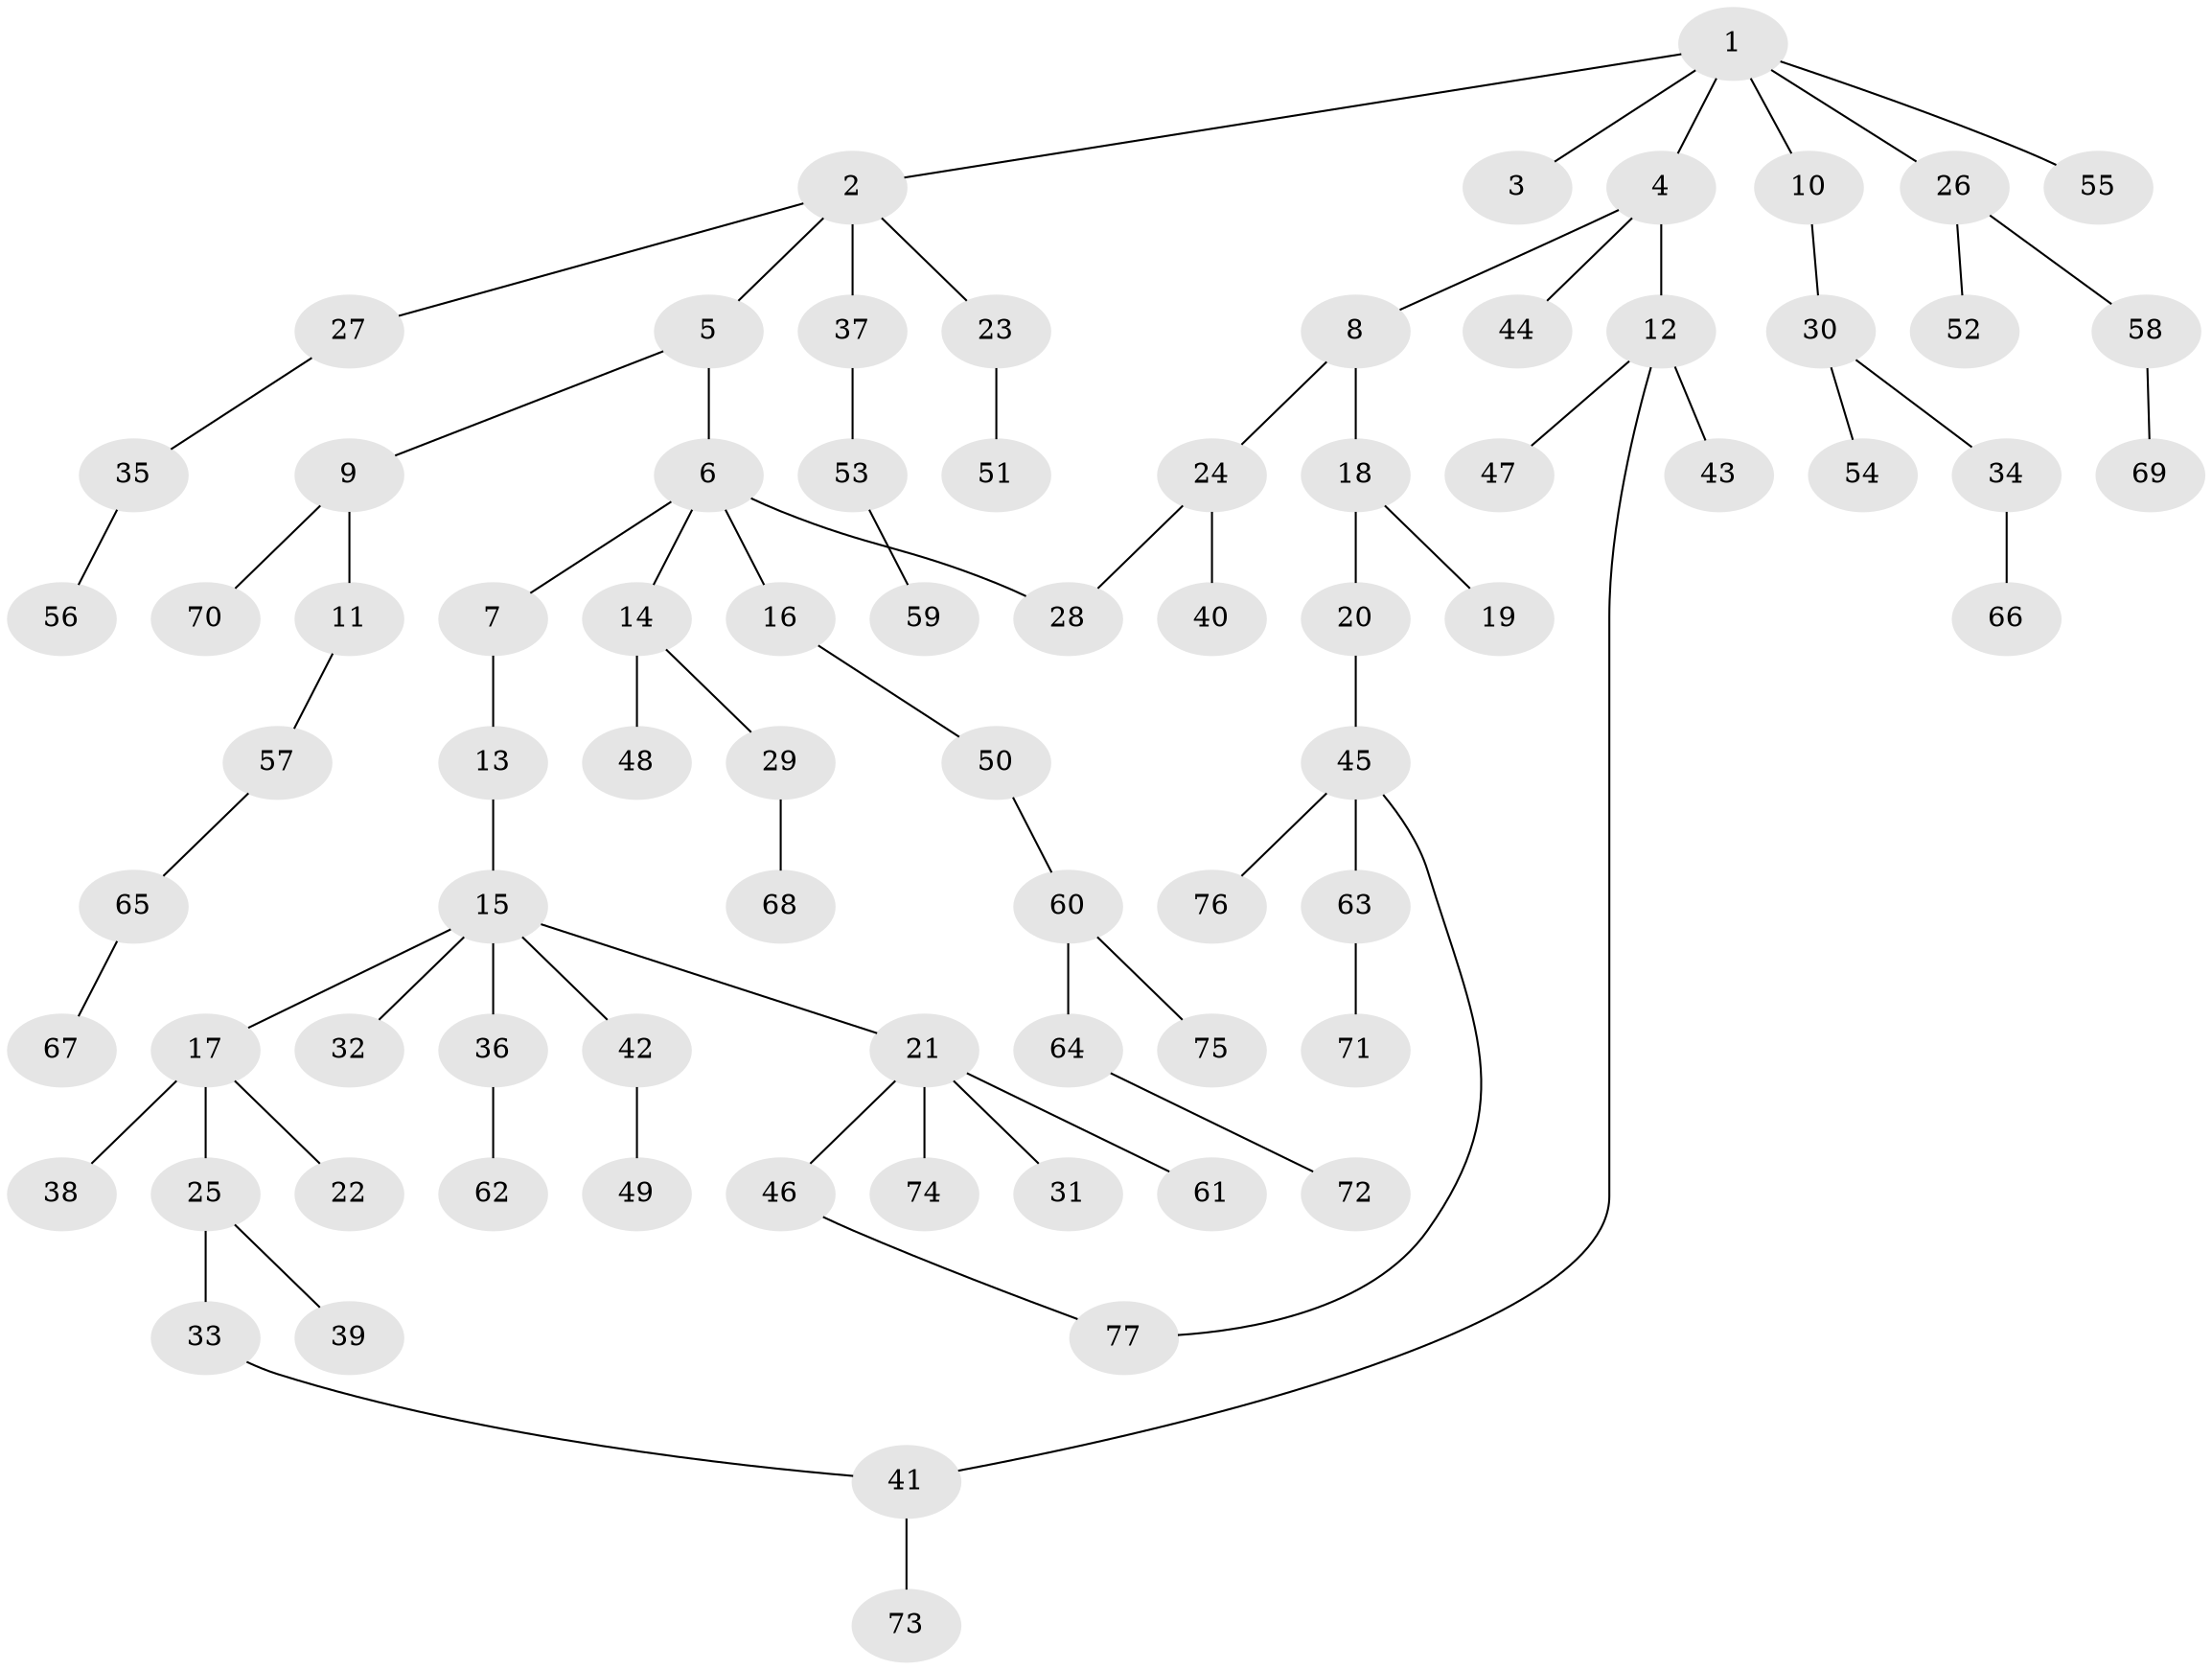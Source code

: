 // Generated by graph-tools (version 1.1) at 2025/25/03/09/25 03:25:28]
// undirected, 77 vertices, 79 edges
graph export_dot {
graph [start="1"]
  node [color=gray90,style=filled];
  1;
  2;
  3;
  4;
  5;
  6;
  7;
  8;
  9;
  10;
  11;
  12;
  13;
  14;
  15;
  16;
  17;
  18;
  19;
  20;
  21;
  22;
  23;
  24;
  25;
  26;
  27;
  28;
  29;
  30;
  31;
  32;
  33;
  34;
  35;
  36;
  37;
  38;
  39;
  40;
  41;
  42;
  43;
  44;
  45;
  46;
  47;
  48;
  49;
  50;
  51;
  52;
  53;
  54;
  55;
  56;
  57;
  58;
  59;
  60;
  61;
  62;
  63;
  64;
  65;
  66;
  67;
  68;
  69;
  70;
  71;
  72;
  73;
  74;
  75;
  76;
  77;
  1 -- 2;
  1 -- 3;
  1 -- 4;
  1 -- 10;
  1 -- 26;
  1 -- 55;
  2 -- 5;
  2 -- 23;
  2 -- 27;
  2 -- 37;
  4 -- 8;
  4 -- 12;
  4 -- 44;
  5 -- 6;
  5 -- 9;
  6 -- 7;
  6 -- 14;
  6 -- 16;
  6 -- 28;
  7 -- 13;
  8 -- 18;
  8 -- 24;
  9 -- 11;
  9 -- 70;
  10 -- 30;
  11 -- 57;
  12 -- 41;
  12 -- 43;
  12 -- 47;
  13 -- 15;
  14 -- 29;
  14 -- 48;
  15 -- 17;
  15 -- 21;
  15 -- 32;
  15 -- 36;
  15 -- 42;
  16 -- 50;
  17 -- 22;
  17 -- 25;
  17 -- 38;
  18 -- 19;
  18 -- 20;
  20 -- 45;
  21 -- 31;
  21 -- 46;
  21 -- 61;
  21 -- 74;
  23 -- 51;
  24 -- 40;
  24 -- 28;
  25 -- 33;
  25 -- 39;
  26 -- 52;
  26 -- 58;
  27 -- 35;
  29 -- 68;
  30 -- 34;
  30 -- 54;
  33 -- 41;
  34 -- 66;
  35 -- 56;
  36 -- 62;
  37 -- 53;
  41 -- 73;
  42 -- 49;
  45 -- 63;
  45 -- 76;
  45 -- 77;
  46 -- 77;
  50 -- 60;
  53 -- 59;
  57 -- 65;
  58 -- 69;
  60 -- 64;
  60 -- 75;
  63 -- 71;
  64 -- 72;
  65 -- 67;
}
